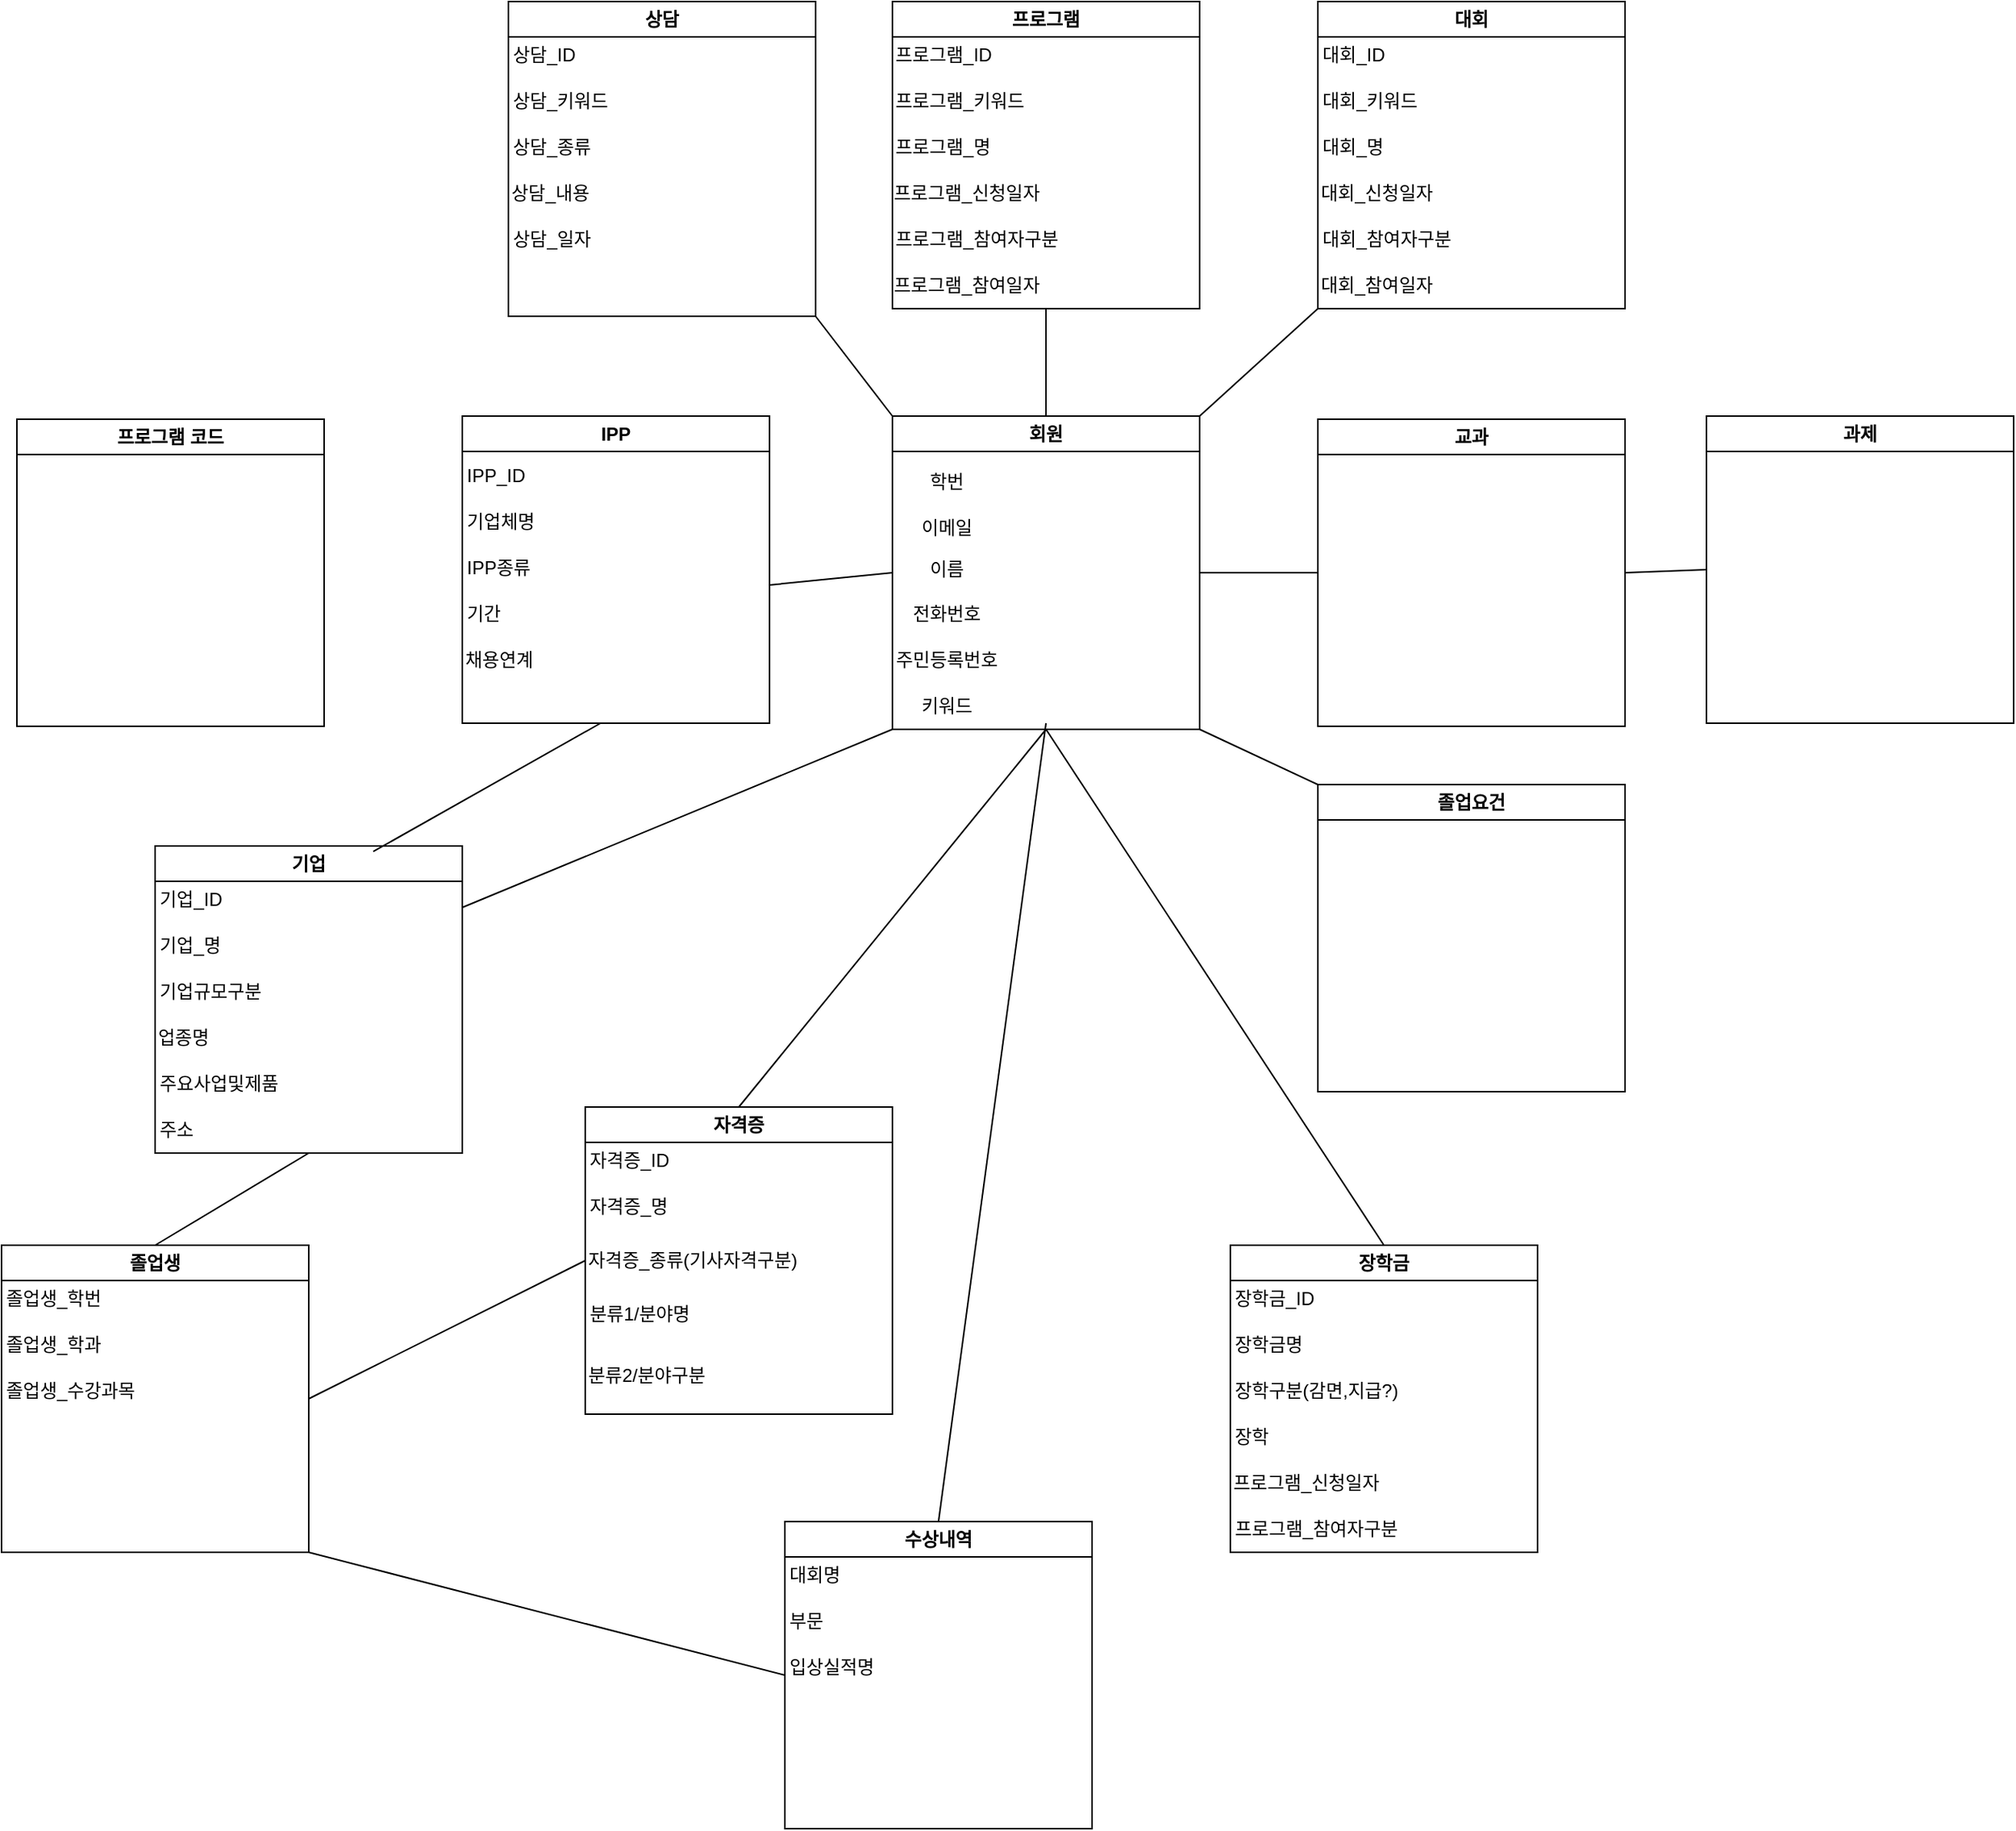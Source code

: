 <mxfile version="24.7.6">
  <diagram name="페이지-1" id="47kbWe8q9Y02g-lVK5dQ">
    <mxGraphModel dx="2183" dy="1490" grid="1" gridSize="10" guides="1" tooltips="1" connect="1" arrows="1" fold="1" page="1" pageScale="1" pageWidth="827" pageHeight="1169" math="0" shadow="0">
      <root>
        <mxCell id="0" />
        <mxCell id="1" parent="0" />
        <mxCell id="lBwDKI2HSiRND1doUqie-1" value="회원" style="swimlane;whiteSpace=wrap;html=1;" parent="1" vertex="1">
          <mxGeometry x="350" y="440" width="200" height="204" as="geometry" />
        </mxCell>
        <mxCell id="lBwDKI2HSiRND1doUqie-15" value="전화번호" style="text;html=1;align=center;verticalAlign=middle;resizable=0;points=[];autosize=1;strokeColor=none;fillColor=none;" parent="lBwDKI2HSiRND1doUqie-1" vertex="1">
          <mxGeometry y="114" width="70" height="30" as="geometry" />
        </mxCell>
        <mxCell id="lBwDKI2HSiRND1doUqie-14" value="이름" style="text;html=1;align=center;verticalAlign=middle;resizable=0;points=[];autosize=1;strokeColor=none;fillColor=none;" parent="lBwDKI2HSiRND1doUqie-1" vertex="1">
          <mxGeometry x="10" y="85" width="50" height="30" as="geometry" />
        </mxCell>
        <mxCell id="lBwDKI2HSiRND1doUqie-13" value="이메일" style="text;html=1;align=center;verticalAlign=middle;resizable=0;points=[];autosize=1;strokeColor=none;fillColor=none;" parent="lBwDKI2HSiRND1doUqie-1" vertex="1">
          <mxGeometry x="5" y="58" width="60" height="30" as="geometry" />
        </mxCell>
        <mxCell id="lBwDKI2HSiRND1doUqie-2" value="학번" style="text;html=1;align=center;verticalAlign=middle;resizable=0;points=[];autosize=1;strokeColor=none;fillColor=none;" parent="lBwDKI2HSiRND1doUqie-1" vertex="1">
          <mxGeometry x="10" y="28" width="50" height="30" as="geometry" />
        </mxCell>
        <mxCell id="lBwDKI2HSiRND1doUqie-16" value="주민등록번호" style="text;html=1;align=center;verticalAlign=middle;resizable=0;points=[];autosize=1;strokeColor=none;fillColor=none;" parent="lBwDKI2HSiRND1doUqie-1" vertex="1">
          <mxGeometry x="-15" y="144" width="100" height="30" as="geometry" />
        </mxCell>
        <mxCell id="lBwDKI2HSiRND1doUqie-17" value="키워드" style="text;html=1;align=center;verticalAlign=middle;resizable=0;points=[];autosize=1;strokeColor=none;fillColor=none;" parent="lBwDKI2HSiRND1doUqie-1" vertex="1">
          <mxGeometry x="5" y="174" width="60" height="30" as="geometry" />
        </mxCell>
        <mxCell id="lBwDKI2HSiRND1doUqie-7" value="교과" style="swimlane;whiteSpace=wrap;html=1;" parent="1" vertex="1">
          <mxGeometry x="627" y="442" width="200" height="200" as="geometry" />
        </mxCell>
        <mxCell id="lBwDKI2HSiRND1doUqie-9" value="상담" style="swimlane;whiteSpace=wrap;html=1;startSize=23;" parent="1" vertex="1">
          <mxGeometry x="100" y="170" width="200" height="205" as="geometry" />
        </mxCell>
        <mxCell id="FVZrNP9pK9rIK-n65ddz-13" value="상담_ID" style="text;html=1;align=left;verticalAlign=middle;resizable=0;points=[];autosize=1;strokeColor=none;fillColor=none;" vertex="1" parent="lBwDKI2HSiRND1doUqie-9">
          <mxGeometry x="1" y="20" width="70" height="30" as="geometry" />
        </mxCell>
        <mxCell id="FVZrNP9pK9rIK-n65ddz-14" value="상담_키워드" style="text;html=1;align=left;verticalAlign=middle;resizable=0;points=[];autosize=1;strokeColor=none;fillColor=none;" vertex="1" parent="lBwDKI2HSiRND1doUqie-9">
          <mxGeometry x="1" y="50" width="90" height="30" as="geometry" />
        </mxCell>
        <mxCell id="FVZrNP9pK9rIK-n65ddz-15" value="상담_종류" style="text;html=1;align=left;verticalAlign=middle;resizable=0;points=[];autosize=1;strokeColor=none;fillColor=none;" vertex="1" parent="lBwDKI2HSiRND1doUqie-9">
          <mxGeometry x="1" y="80" width="80" height="30" as="geometry" />
        </mxCell>
        <mxCell id="FVZrNP9pK9rIK-n65ddz-16" value="상담_내용" style="text;html=1;align=left;verticalAlign=middle;resizable=0;points=[];autosize=1;strokeColor=none;fillColor=none;" vertex="1" parent="lBwDKI2HSiRND1doUqie-9">
          <mxGeometry y="110" width="80" height="30" as="geometry" />
        </mxCell>
        <mxCell id="FVZrNP9pK9rIK-n65ddz-17" value="상담_일자" style="text;html=1;align=left;verticalAlign=middle;resizable=0;points=[];autosize=1;strokeColor=none;fillColor=none;" vertex="1" parent="lBwDKI2HSiRND1doUqie-9">
          <mxGeometry x="1" y="140" width="80" height="30" as="geometry" />
        </mxCell>
        <mxCell id="lBwDKI2HSiRND1doUqie-11" value="IPP" style="swimlane;whiteSpace=wrap;html=1;startSize=23;" parent="1" vertex="1">
          <mxGeometry x="70" y="440" width="200" height="200" as="geometry" />
        </mxCell>
        <mxCell id="FVZrNP9pK9rIK-n65ddz-49" value="IPP_ID" style="text;html=1;align=left;verticalAlign=middle;resizable=0;points=[];autosize=1;strokeColor=none;fillColor=none;" vertex="1" parent="lBwDKI2HSiRND1doUqie-11">
          <mxGeometry x="1" y="24" width="60" height="30" as="geometry" />
        </mxCell>
        <mxCell id="FVZrNP9pK9rIK-n65ddz-50" value="기업체명" style="text;html=1;align=left;verticalAlign=middle;resizable=0;points=[];autosize=1;strokeColor=none;fillColor=none;" vertex="1" parent="lBwDKI2HSiRND1doUqie-11">
          <mxGeometry x="1" y="54" width="70" height="30" as="geometry" />
        </mxCell>
        <mxCell id="FVZrNP9pK9rIK-n65ddz-51" value="IPP종류" style="text;html=1;align=left;verticalAlign=middle;resizable=0;points=[];autosize=1;strokeColor=none;fillColor=none;" vertex="1" parent="lBwDKI2HSiRND1doUqie-11">
          <mxGeometry x="1" y="84" width="70" height="30" as="geometry" />
        </mxCell>
        <mxCell id="FVZrNP9pK9rIK-n65ddz-52" value="기간" style="text;html=1;align=left;verticalAlign=middle;resizable=0;points=[];autosize=1;strokeColor=none;fillColor=none;" vertex="1" parent="lBwDKI2HSiRND1doUqie-11">
          <mxGeometry x="1" y="114" width="50" height="30" as="geometry" />
        </mxCell>
        <mxCell id="FVZrNP9pK9rIK-n65ddz-53" value="채용연계" style="text;html=1;align=left;verticalAlign=middle;resizable=0;points=[];autosize=1;strokeColor=none;fillColor=none;" vertex="1" parent="lBwDKI2HSiRND1doUqie-11">
          <mxGeometry y="144" width="70" height="30" as="geometry" />
        </mxCell>
        <mxCell id="lBwDKI2HSiRND1doUqie-19" value="프로그램" style="swimlane;whiteSpace=wrap;html=1;startSize=23;" parent="1" vertex="1">
          <mxGeometry x="350" y="170" width="200" height="200" as="geometry" />
        </mxCell>
        <mxCell id="lBwDKI2HSiRND1doUqie-43" value="프로그램_ID" style="text;html=1;align=left;verticalAlign=middle;resizable=0;points=[];autosize=1;strokeColor=none;fillColor=none;" parent="lBwDKI2HSiRND1doUqie-19" vertex="1">
          <mxGeometry y="20" width="90" height="30" as="geometry" />
        </mxCell>
        <mxCell id="lBwDKI2HSiRND1doUqie-46" value="프로그램_키워드" style="text;html=1;align=left;verticalAlign=middle;resizable=0;points=[];autosize=1;strokeColor=none;fillColor=none;" parent="lBwDKI2HSiRND1doUqie-19" vertex="1">
          <mxGeometry y="50" width="110" height="30" as="geometry" />
        </mxCell>
        <mxCell id="lBwDKI2HSiRND1doUqie-47" value="프로그램_명" style="text;html=1;align=left;verticalAlign=middle;resizable=0;points=[];autosize=1;strokeColor=none;fillColor=none;" parent="lBwDKI2HSiRND1doUqie-19" vertex="1">
          <mxGeometry y="80" width="90" height="30" as="geometry" />
        </mxCell>
        <mxCell id="lBwDKI2HSiRND1doUqie-48" value="프로그램_신청일자" style="text;html=1;align=left;verticalAlign=middle;resizable=0;points=[];autosize=1;strokeColor=none;fillColor=none;" parent="lBwDKI2HSiRND1doUqie-19" vertex="1">
          <mxGeometry x="-1" y="110" width="130" height="30" as="geometry" />
        </mxCell>
        <mxCell id="lBwDKI2HSiRND1doUqie-49" value="프로그램_참여자구분" style="text;html=1;align=left;verticalAlign=middle;resizable=0;points=[];autosize=1;strokeColor=none;fillColor=none;" parent="lBwDKI2HSiRND1doUqie-19" vertex="1">
          <mxGeometry y="140" width="140" height="30" as="geometry" />
        </mxCell>
        <mxCell id="lBwDKI2HSiRND1doUqie-50" value="프로그램_참여일자" style="text;html=1;align=left;verticalAlign=middle;resizable=0;points=[];autosize=1;strokeColor=none;fillColor=none;" parent="lBwDKI2HSiRND1doUqie-19" vertex="1">
          <mxGeometry x="-1" y="170" width="130" height="30" as="geometry" />
        </mxCell>
        <mxCell id="lBwDKI2HSiRND1doUqie-20" value="대회" style="swimlane;whiteSpace=wrap;html=1;startSize=23;" parent="1" vertex="1">
          <mxGeometry x="627" y="170" width="200" height="200" as="geometry" />
        </mxCell>
        <mxCell id="lBwDKI2HSiRND1doUqie-51" value="대회_ID" style="text;html=1;align=left;verticalAlign=middle;resizable=0;points=[];autosize=1;strokeColor=none;fillColor=none;" parent="lBwDKI2HSiRND1doUqie-20" vertex="1">
          <mxGeometry x="1" y="20" width="70" height="30" as="geometry" />
        </mxCell>
        <mxCell id="lBwDKI2HSiRND1doUqie-52" value="대회_키워드" style="text;html=1;align=left;verticalAlign=middle;resizable=0;points=[];autosize=1;strokeColor=none;fillColor=none;" parent="lBwDKI2HSiRND1doUqie-20" vertex="1">
          <mxGeometry x="1" y="50" width="90" height="30" as="geometry" />
        </mxCell>
        <mxCell id="lBwDKI2HSiRND1doUqie-53" value="대회_명" style="text;html=1;align=left;verticalAlign=middle;resizable=0;points=[];autosize=1;strokeColor=none;fillColor=none;" parent="lBwDKI2HSiRND1doUqie-20" vertex="1">
          <mxGeometry x="1" y="80" width="70" height="30" as="geometry" />
        </mxCell>
        <mxCell id="lBwDKI2HSiRND1doUqie-54" value="대회_신청일자" style="text;html=1;align=left;verticalAlign=middle;resizable=0;points=[];autosize=1;strokeColor=none;fillColor=none;" parent="lBwDKI2HSiRND1doUqie-20" vertex="1">
          <mxGeometry y="110" width="100" height="30" as="geometry" />
        </mxCell>
        <mxCell id="lBwDKI2HSiRND1doUqie-55" value="대회_참여자구분" style="text;html=1;align=left;verticalAlign=middle;resizable=0;points=[];autosize=1;strokeColor=none;fillColor=none;" parent="lBwDKI2HSiRND1doUqie-20" vertex="1">
          <mxGeometry x="1" y="140" width="110" height="30" as="geometry" />
        </mxCell>
        <mxCell id="lBwDKI2HSiRND1doUqie-56" value="대회_참여일자" style="text;html=1;align=left;verticalAlign=middle;resizable=0;points=[];autosize=1;strokeColor=none;fillColor=none;" parent="lBwDKI2HSiRND1doUqie-20" vertex="1">
          <mxGeometry y="170" width="100" height="30" as="geometry" />
        </mxCell>
        <mxCell id="lBwDKI2HSiRND1doUqie-21" value="" style="endArrow=none;html=1;rounded=0;entryX=0.5;entryY=0;entryDx=0;entryDy=0;exitX=0.5;exitY=1;exitDx=0;exitDy=0;" parent="1" source="lBwDKI2HSiRND1doUqie-19" target="lBwDKI2HSiRND1doUqie-1" edge="1">
          <mxGeometry width="50" height="50" relative="1" as="geometry">
            <mxPoint x="420" y="590" as="sourcePoint" />
            <mxPoint x="470" y="540" as="targetPoint" />
          </mxGeometry>
        </mxCell>
        <mxCell id="lBwDKI2HSiRND1doUqie-23" value="졸업요건" style="swimlane;whiteSpace=wrap;html=1;" parent="1" vertex="1">
          <mxGeometry x="627" y="680" width="200" height="200" as="geometry" />
        </mxCell>
        <mxCell id="lBwDKI2HSiRND1doUqie-24" value="기업" style="swimlane;whiteSpace=wrap;html=1;startSize=23;" parent="1" vertex="1">
          <mxGeometry x="-130" y="720" width="200" height="200" as="geometry" />
        </mxCell>
        <mxCell id="FVZrNP9pK9rIK-n65ddz-42" value="기업_ID" style="text;html=1;align=left;verticalAlign=middle;resizable=0;points=[];autosize=1;strokeColor=none;fillColor=none;" vertex="1" parent="lBwDKI2HSiRND1doUqie-24">
          <mxGeometry x="1" y="20" width="70" height="30" as="geometry" />
        </mxCell>
        <mxCell id="FVZrNP9pK9rIK-n65ddz-43" value="기업_명" style="text;html=1;align=left;verticalAlign=middle;resizable=0;points=[];autosize=1;strokeColor=none;fillColor=none;" vertex="1" parent="lBwDKI2HSiRND1doUqie-24">
          <mxGeometry x="1" y="50" width="70" height="30" as="geometry" />
        </mxCell>
        <mxCell id="FVZrNP9pK9rIK-n65ddz-44" value="기업규모구분" style="text;html=1;align=left;verticalAlign=middle;resizable=0;points=[];autosize=1;strokeColor=none;fillColor=none;" vertex="1" parent="lBwDKI2HSiRND1doUqie-24">
          <mxGeometry x="1" y="80" width="100" height="30" as="geometry" />
        </mxCell>
        <mxCell id="FVZrNP9pK9rIK-n65ddz-45" value="업종명" style="text;html=1;align=left;verticalAlign=middle;resizable=0;points=[];autosize=1;strokeColor=none;fillColor=none;" vertex="1" parent="lBwDKI2HSiRND1doUqie-24">
          <mxGeometry y="110" width="60" height="30" as="geometry" />
        </mxCell>
        <mxCell id="FVZrNP9pK9rIK-n65ddz-46" value="주요사업및제품" style="text;html=1;align=left;verticalAlign=middle;resizable=0;points=[];autosize=1;strokeColor=none;fillColor=none;" vertex="1" parent="lBwDKI2HSiRND1doUqie-24">
          <mxGeometry x="1" y="140" width="110" height="30" as="geometry" />
        </mxCell>
        <mxCell id="FVZrNP9pK9rIK-n65ddz-47" value="주소" style="text;html=1;align=left;verticalAlign=middle;resizable=0;points=[];autosize=1;strokeColor=none;fillColor=none;" vertex="1" parent="lBwDKI2HSiRND1doUqie-24">
          <mxGeometry x="1" y="170" width="50" height="30" as="geometry" />
        </mxCell>
        <mxCell id="lBwDKI2HSiRND1doUqie-25" value="자격증" style="swimlane;whiteSpace=wrap;html=1;startSize=23;" parent="1" vertex="1">
          <mxGeometry x="150" y="890" width="200" height="200" as="geometry" />
        </mxCell>
        <mxCell id="FVZrNP9pK9rIK-n65ddz-36" value="자격증_ID" style="text;html=1;align=left;verticalAlign=middle;resizable=0;points=[];autosize=1;strokeColor=none;fillColor=none;" vertex="1" parent="lBwDKI2HSiRND1doUqie-25">
          <mxGeometry x="1" y="20" width="80" height="30" as="geometry" />
        </mxCell>
        <mxCell id="FVZrNP9pK9rIK-n65ddz-37" value="자격증_종류(기사자격구분)" style="text;html=1;align=left;verticalAlign=middle;resizable=0;points=[];autosize=1;strokeColor=none;fillColor=none;" vertex="1" parent="lBwDKI2HSiRND1doUqie-25">
          <mxGeometry y="85" width="170" height="30" as="geometry" />
        </mxCell>
        <mxCell id="FVZrNP9pK9rIK-n65ddz-38" value="분류1/분야명" style="text;html=1;align=left;verticalAlign=middle;resizable=0;points=[];autosize=1;strokeColor=none;fillColor=none;" vertex="1" parent="lBwDKI2HSiRND1doUqie-25">
          <mxGeometry x="1" y="120" width="90" height="30" as="geometry" />
        </mxCell>
        <mxCell id="FVZrNP9pK9rIK-n65ddz-39" value="분류2/분야구분" style="text;html=1;align=left;verticalAlign=middle;resizable=0;points=[];autosize=1;strokeColor=none;fillColor=none;" vertex="1" parent="lBwDKI2HSiRND1doUqie-25">
          <mxGeometry y="160" width="110" height="30" as="geometry" />
        </mxCell>
        <mxCell id="FVZrNP9pK9rIK-n65ddz-40" value="자격증_명" style="text;html=1;align=left;verticalAlign=middle;resizable=0;points=[];autosize=1;strokeColor=none;fillColor=none;" vertex="1" parent="lBwDKI2HSiRND1doUqie-25">
          <mxGeometry x="1" y="50" width="80" height="30" as="geometry" />
        </mxCell>
        <mxCell id="lBwDKI2HSiRND1doUqie-26" value="졸업생" style="swimlane;whiteSpace=wrap;html=1;startSize=23;" parent="1" vertex="1">
          <mxGeometry x="-230" y="980" width="200" height="200" as="geometry" />
        </mxCell>
        <mxCell id="FVZrNP9pK9rIK-n65ddz-19" value="졸업생_학번" style="text;html=1;align=left;verticalAlign=middle;resizable=0;points=[];autosize=1;strokeColor=none;fillColor=none;" vertex="1" parent="lBwDKI2HSiRND1doUqie-26">
          <mxGeometry x="1" y="20" width="90" height="30" as="geometry" />
        </mxCell>
        <mxCell id="FVZrNP9pK9rIK-n65ddz-20" value="졸업생_학과" style="text;html=1;align=left;verticalAlign=middle;resizable=0;points=[];autosize=1;strokeColor=none;fillColor=none;" vertex="1" parent="lBwDKI2HSiRND1doUqie-26">
          <mxGeometry x="1" y="50" width="90" height="30" as="geometry" />
        </mxCell>
        <mxCell id="FVZrNP9pK9rIK-n65ddz-21" value="졸업생_수강과목" style="text;html=1;align=left;verticalAlign=middle;resizable=0;points=[];autosize=1;strokeColor=none;fillColor=none;" vertex="1" parent="lBwDKI2HSiRND1doUqie-26">
          <mxGeometry x="1" y="80" width="110" height="30" as="geometry" />
        </mxCell>
        <mxCell id="lBwDKI2HSiRND1doUqie-27" value="" style="endArrow=none;html=1;rounded=0;exitX=0.71;exitY=0.018;exitDx=0;exitDy=0;exitPerimeter=0;" parent="1" source="lBwDKI2HSiRND1doUqie-24" edge="1">
          <mxGeometry width="50" height="50" relative="1" as="geometry">
            <mxPoint x="100" y="830" as="sourcePoint" />
            <mxPoint x="160" y="640" as="targetPoint" />
          </mxGeometry>
        </mxCell>
        <mxCell id="lBwDKI2HSiRND1doUqie-29" value="" style="endArrow=none;html=1;rounded=0;entryX=0;entryY=1;entryDx=0;entryDy=0;" parent="1" target="lBwDKI2HSiRND1doUqie-1" edge="1">
          <mxGeometry width="50" height="50" relative="1" as="geometry">
            <mxPoint x="70" y="760" as="sourcePoint" />
            <mxPoint x="170" y="650" as="targetPoint" />
          </mxGeometry>
        </mxCell>
        <mxCell id="lBwDKI2HSiRND1doUqie-30" value="" style="endArrow=none;html=1;rounded=0;exitX=0;exitY=0.5;exitDx=0;exitDy=0;" parent="1" source="lBwDKI2HSiRND1doUqie-1" edge="1">
          <mxGeometry width="50" height="50" relative="1" as="geometry">
            <mxPoint x="32" y="744" as="sourcePoint" />
            <mxPoint x="270" y="550" as="targetPoint" />
          </mxGeometry>
        </mxCell>
        <mxCell id="lBwDKI2HSiRND1doUqie-31" value="" style="endArrow=none;html=1;rounded=0;entryX=0.5;entryY=1;entryDx=0;entryDy=0;exitX=0.5;exitY=0;exitDx=0;exitDy=0;" parent="1" source="lBwDKI2HSiRND1doUqie-25" target="lBwDKI2HSiRND1doUqie-1" edge="1">
          <mxGeometry width="50" height="50" relative="1" as="geometry">
            <mxPoint x="80" y="770" as="sourcePoint" />
            <mxPoint x="360" y="654" as="targetPoint" />
          </mxGeometry>
        </mxCell>
        <mxCell id="lBwDKI2HSiRND1doUqie-32" value="" style="endArrow=none;html=1;rounded=0;entryX=0;entryY=0.5;entryDx=0;entryDy=0;exitX=1;exitY=0.5;exitDx=0;exitDy=0;" parent="1" source="lBwDKI2HSiRND1doUqie-26" target="lBwDKI2HSiRND1doUqie-25" edge="1">
          <mxGeometry width="50" height="50" relative="1" as="geometry">
            <mxPoint x="90" y="780" as="sourcePoint" />
            <mxPoint x="370" y="664" as="targetPoint" />
          </mxGeometry>
        </mxCell>
        <mxCell id="lBwDKI2HSiRND1doUqie-33" value="" style="endArrow=none;html=1;rounded=0;entryX=0.5;entryY=1;entryDx=0;entryDy=0;exitX=0.5;exitY=0;exitDx=0;exitDy=0;" parent="1" source="lBwDKI2HSiRND1doUqie-26" target="lBwDKI2HSiRND1doUqie-24" edge="1">
          <mxGeometry width="50" height="50" relative="1" as="geometry">
            <mxPoint x="100" y="790" as="sourcePoint" />
            <mxPoint x="380" y="674" as="targetPoint" />
          </mxGeometry>
        </mxCell>
        <mxCell id="lBwDKI2HSiRND1doUqie-34" value="" style="endArrow=none;html=1;rounded=0;entryX=0;entryY=0.5;entryDx=0;entryDy=0;exitX=1;exitY=0.5;exitDx=0;exitDy=0;" parent="1" source="lBwDKI2HSiRND1doUqie-1" target="lBwDKI2HSiRND1doUqie-7" edge="1">
          <mxGeometry width="50" height="50" relative="1" as="geometry">
            <mxPoint x="110" y="800" as="sourcePoint" />
            <mxPoint x="390" y="684" as="targetPoint" />
          </mxGeometry>
        </mxCell>
        <mxCell id="lBwDKI2HSiRND1doUqie-35" value="" style="endArrow=none;html=1;rounded=0;entryX=0;entryY=0;entryDx=0;entryDy=0;exitX=1;exitY=1;exitDx=0;exitDy=0;" parent="1" source="lBwDKI2HSiRND1doUqie-1" target="lBwDKI2HSiRND1doUqie-23" edge="1">
          <mxGeometry width="50" height="50" relative="1" as="geometry">
            <mxPoint x="540" y="670" as="sourcePoint" />
            <mxPoint x="400" y="694" as="targetPoint" />
          </mxGeometry>
        </mxCell>
        <mxCell id="lBwDKI2HSiRND1doUqie-36" value="" style="endArrow=none;html=1;rounded=0;entryX=0;entryY=0;entryDx=0;entryDy=0;exitX=1;exitY=1;exitDx=0;exitDy=0;" parent="1" source="lBwDKI2HSiRND1doUqie-9" target="lBwDKI2HSiRND1doUqie-1" edge="1">
          <mxGeometry width="50" height="50" relative="1" as="geometry">
            <mxPoint x="130" y="820" as="sourcePoint" />
            <mxPoint x="410" y="704" as="targetPoint" />
          </mxGeometry>
        </mxCell>
        <mxCell id="lBwDKI2HSiRND1doUqie-37" value="" style="endArrow=none;html=1;rounded=0;entryX=1;entryY=0;entryDx=0;entryDy=0;exitX=0;exitY=1;exitDx=0;exitDy=0;" parent="1" source="lBwDKI2HSiRND1doUqie-20" target="lBwDKI2HSiRND1doUqie-1" edge="1">
          <mxGeometry width="50" height="50" relative="1" as="geometry">
            <mxPoint x="140" y="830" as="sourcePoint" />
            <mxPoint x="420" y="714" as="targetPoint" />
          </mxGeometry>
        </mxCell>
        <mxCell id="lBwDKI2HSiRND1doUqie-38" value="프로그램 코드" style="swimlane;whiteSpace=wrap;html=1;startSize=23;" parent="1" vertex="1">
          <mxGeometry x="-220" y="442" width="200" height="200" as="geometry" />
        </mxCell>
        <mxCell id="lBwDKI2HSiRND1doUqie-40" value="장학금" style="swimlane;whiteSpace=wrap;html=1;startSize=23;" parent="1" vertex="1">
          <mxGeometry x="570" y="980" width="200" height="200" as="geometry" />
        </mxCell>
        <mxCell id="FVZrNP9pK9rIK-n65ddz-55" value="장학금명" style="text;html=1;align=left;verticalAlign=middle;resizable=0;points=[];autosize=1;strokeColor=none;fillColor=none;" vertex="1" parent="lBwDKI2HSiRND1doUqie-40">
          <mxGeometry x="1" y="50" width="70" height="30" as="geometry" />
        </mxCell>
        <mxCell id="FVZrNP9pK9rIK-n65ddz-56" value="장학구분(감면,지급?)" style="text;html=1;align=left;verticalAlign=middle;resizable=0;points=[];autosize=1;strokeColor=none;fillColor=none;" vertex="1" parent="lBwDKI2HSiRND1doUqie-40">
          <mxGeometry x="1" y="80" width="140" height="30" as="geometry" />
        </mxCell>
        <mxCell id="FVZrNP9pK9rIK-n65ddz-57" value="장학" style="text;html=1;align=left;verticalAlign=middle;resizable=0;points=[];autosize=1;strokeColor=none;fillColor=none;" vertex="1" parent="lBwDKI2HSiRND1doUqie-40">
          <mxGeometry x="1" y="110" width="50" height="30" as="geometry" />
        </mxCell>
        <mxCell id="FVZrNP9pK9rIK-n65ddz-58" value="프로그램_신청일자" style="text;html=1;align=left;verticalAlign=middle;resizable=0;points=[];autosize=1;strokeColor=none;fillColor=none;" vertex="1" parent="lBwDKI2HSiRND1doUqie-40">
          <mxGeometry y="140" width="130" height="30" as="geometry" />
        </mxCell>
        <mxCell id="FVZrNP9pK9rIK-n65ddz-59" value="프로그램_참여자구분" style="text;html=1;align=left;verticalAlign=middle;resizable=0;points=[];autosize=1;strokeColor=none;fillColor=none;" vertex="1" parent="lBwDKI2HSiRND1doUqie-40">
          <mxGeometry x="1" y="170" width="140" height="30" as="geometry" />
        </mxCell>
        <mxCell id="FVZrNP9pK9rIK-n65ddz-60" value="장학금_ID" style="text;html=1;align=left;verticalAlign=middle;resizable=0;points=[];autosize=1;strokeColor=none;fillColor=none;" vertex="1" parent="lBwDKI2HSiRND1doUqie-40">
          <mxGeometry x="1" y="20" width="80" height="30" as="geometry" />
        </mxCell>
        <mxCell id="lBwDKI2HSiRND1doUqie-42" value="" style="endArrow=none;html=1;rounded=0;exitX=0.5;exitY=0;exitDx=0;exitDy=0;entryX=0.5;entryY=1;entryDx=0;entryDy=0;" parent="1" source="lBwDKI2HSiRND1doUqie-40" target="lBwDKI2HSiRND1doUqie-1" edge="1">
          <mxGeometry width="50" height="50" relative="1" as="geometry">
            <mxPoint x="350" y="770" as="sourcePoint" />
            <mxPoint x="550" y="800" as="targetPoint" />
          </mxGeometry>
        </mxCell>
        <mxCell id="FVZrNP9pK9rIK-n65ddz-10" value="과제" style="swimlane;whiteSpace=wrap;html=1;startSize=23;" vertex="1" parent="1">
          <mxGeometry x="880" y="440" width="200" height="200" as="geometry" />
        </mxCell>
        <mxCell id="FVZrNP9pK9rIK-n65ddz-12" value="" style="endArrow=none;html=1;rounded=0;entryX=0;entryY=0.5;entryDx=0;entryDy=0;exitX=1;exitY=0.5;exitDx=0;exitDy=0;" edge="1" parent="1" source="lBwDKI2HSiRND1doUqie-7" target="FVZrNP9pK9rIK-n65ddz-10">
          <mxGeometry width="50" height="50" relative="1" as="geometry">
            <mxPoint x="560" y="552" as="sourcePoint" />
            <mxPoint x="637" y="552" as="targetPoint" />
          </mxGeometry>
        </mxCell>
        <mxCell id="FVZrNP9pK9rIK-n65ddz-25" value="수상내역" style="swimlane;whiteSpace=wrap;html=1;startSize=23;" vertex="1" parent="1">
          <mxGeometry x="280" y="1160" width="200" height="200" as="geometry" />
        </mxCell>
        <mxCell id="FVZrNP9pK9rIK-n65ddz-29" value="대회명" style="text;html=1;align=left;verticalAlign=middle;resizable=0;points=[];autosize=1;strokeColor=none;fillColor=none;" vertex="1" parent="FVZrNP9pK9rIK-n65ddz-25">
          <mxGeometry x="1" y="20" width="60" height="30" as="geometry" />
        </mxCell>
        <mxCell id="FVZrNP9pK9rIK-n65ddz-30" value="부문" style="text;html=1;align=left;verticalAlign=middle;resizable=0;points=[];autosize=1;strokeColor=none;fillColor=none;" vertex="1" parent="FVZrNP9pK9rIK-n65ddz-25">
          <mxGeometry x="1" y="50" width="50" height="30" as="geometry" />
        </mxCell>
        <mxCell id="FVZrNP9pK9rIK-n65ddz-31" value="입상실적명" style="text;html=1;align=left;verticalAlign=middle;resizable=0;points=[];autosize=1;strokeColor=none;fillColor=none;" vertex="1" parent="FVZrNP9pK9rIK-n65ddz-25">
          <mxGeometry x="1" y="80" width="80" height="30" as="geometry" />
        </mxCell>
        <mxCell id="FVZrNP9pK9rIK-n65ddz-26" value="" style="endArrow=none;html=1;rounded=0;exitX=0.5;exitY=0;exitDx=0;exitDy=0;" edge="1" parent="1" source="FVZrNP9pK9rIK-n65ddz-25">
          <mxGeometry width="50" height="50" relative="1" as="geometry">
            <mxPoint x="260" y="910" as="sourcePoint" />
            <mxPoint x="450" y="640" as="targetPoint" />
          </mxGeometry>
        </mxCell>
        <mxCell id="FVZrNP9pK9rIK-n65ddz-27" value="" style="endArrow=none;html=1;rounded=0;entryX=1;entryY=1;entryDx=0;entryDy=0;exitX=0;exitY=0.5;exitDx=0;exitDy=0;" edge="1" parent="1" source="FVZrNP9pK9rIK-n65ddz-25" target="lBwDKI2HSiRND1doUqie-26">
          <mxGeometry width="50" height="50" relative="1" as="geometry">
            <mxPoint x="270" y="920" as="sourcePoint" />
            <mxPoint x="470" y="664" as="targetPoint" />
          </mxGeometry>
        </mxCell>
      </root>
    </mxGraphModel>
  </diagram>
</mxfile>

